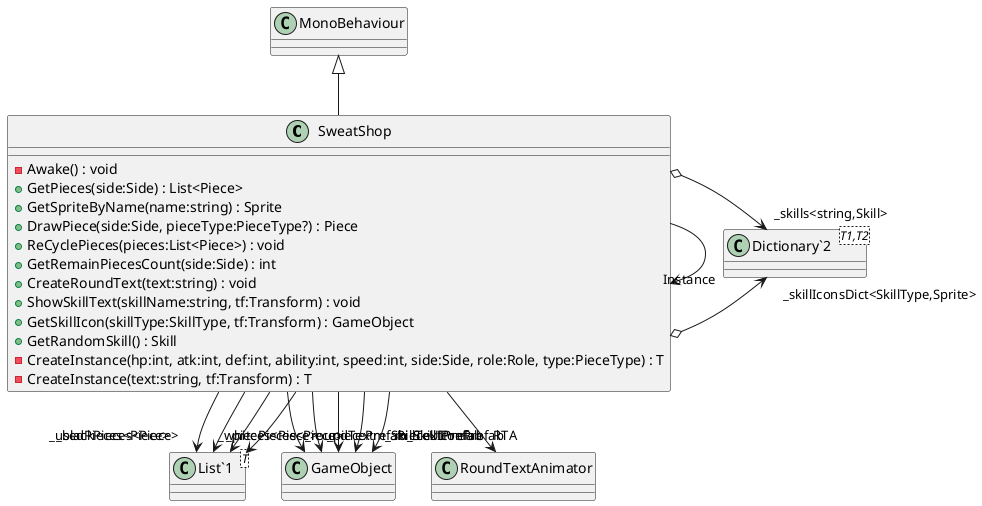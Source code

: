 @startuml
class SweatShop {
    - Awake() : void
    + GetPieces(side:Side) : List<Piece>
    + GetSpriteByName(name:string) : Sprite
    + DrawPiece(side:Side, pieceType:PieceType?) : Piece
    + ReCyclePieces(pieces:List<Piece>) : void
    + GetRemainPiecesCount(side:Side) : int
    + CreateRoundText(text:string) : void
    + ShowSkillText(skillName:string, tf:Transform) : void
    + GetSkillIcon(skillType:SkillType, tf:Transform) : GameObject
    + GetRandomSkill() : Skill
    - CreateInstance(hp:int, atk:int, def:int, ability:int, speed:int, side:Side, role:Role, type:PieceType) : T
    - CreateInstance(text:string, tf:Transform) : T
}
class "Dictionary`2"<T1,T2> {
}
class "List`1"<T> {
}
MonoBehaviour <|-- SweatShop
SweatShop --> "_roundText" GameObject
SweatShop --> "_piecePrefab" GameObject
SweatShop --> "PieceUIPrefab" GameObject
SweatShop --> "m_SkillTextPrefab" GameObject
SweatShop --> "m_SkillIconPrefab" GameObject
SweatShop o-> "_skillIconsDict<SkillType,Sprite>" "Dictionary`2"
SweatShop o-> "_skills<string,Skill>" "Dictionary`2"
SweatShop --> "_blackPieces<Piece>" "List`1"
SweatShop --> "_pieces<Piece>" "List`1"
SweatShop --> "_usedPieces<Piece>" "List`1"
SweatShop --> "_whitePieces<Piece>" "List`1"
SweatShop --> "RTA" RoundTextAnimator
SweatShop --> "Instance" SweatShop
@enduml

